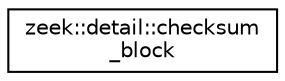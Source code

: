 digraph "Graphical Class Hierarchy"
{
 // LATEX_PDF_SIZE
  edge [fontname="Helvetica",fontsize="10",labelfontname="Helvetica",labelfontsize="10"];
  node [fontname="Helvetica",fontsize="10",shape=record];
  rankdir="LR";
  Node0 [label="zeek::detail::checksum\l_block",height=0.2,width=0.4,color="black", fillcolor="white", style="filled",URL="$d2/d12/namespacezeek_1_1detail.html#d0/db1/structzeek_1_1detail_1_1checksum__block",tooltip=" "];
}
